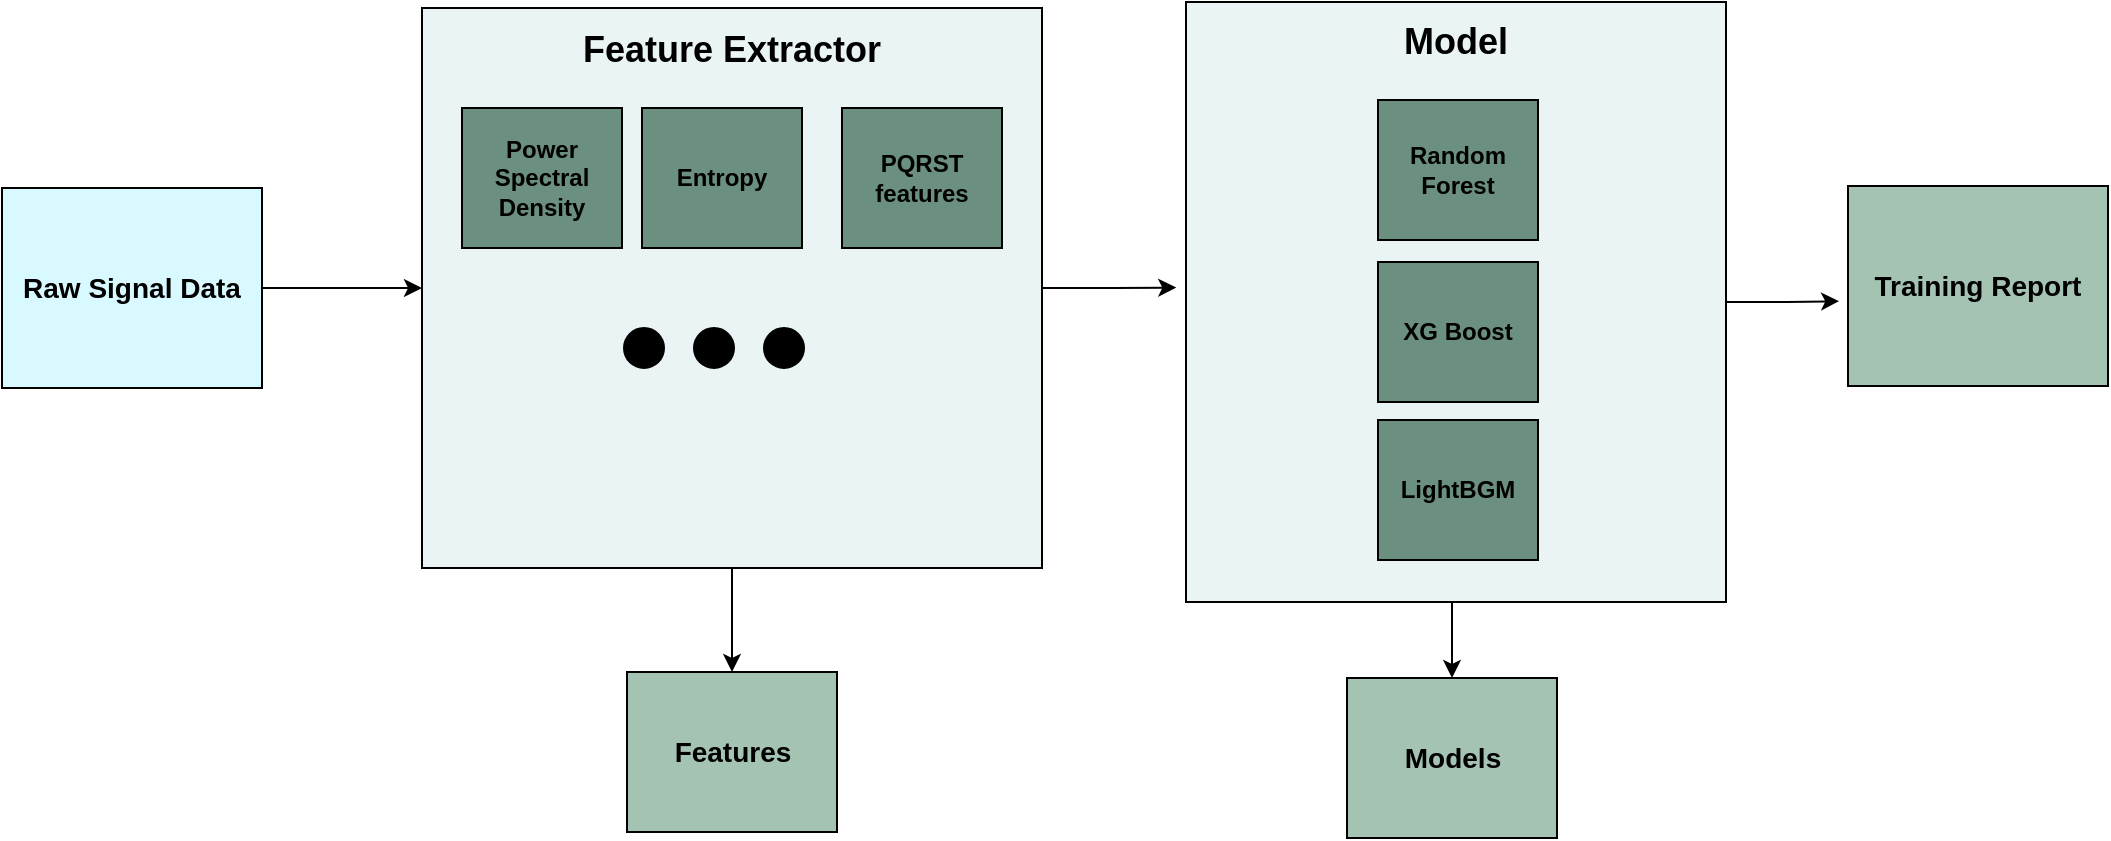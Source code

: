 <mxfile version="21.6.8" type="device">
  <diagram name="Page-1" id="4BKVkALjdeEORlxNTyL3">
    <mxGraphModel dx="1290" dy="566" grid="1" gridSize="10" guides="1" tooltips="1" connect="1" arrows="1" fold="1" page="1" pageScale="1" pageWidth="850" pageHeight="1100" math="0" shadow="0">
      <root>
        <mxCell id="0" />
        <mxCell id="1" parent="0" />
        <mxCell id="iewOWk7ZxsQTiuvKn4HQ-1" value="&lt;font style=&quot;font-size: 14px;&quot;&gt;&lt;b&gt;Raw Signal Data&lt;/b&gt;&lt;/font&gt;" style="rounded=0;whiteSpace=wrap;html=1;fillColor=#D7F9FF;" vertex="1" parent="1">
          <mxGeometry x="80" y="190" width="130" height="100" as="geometry" />
        </mxCell>
        <mxCell id="iewOWk7ZxsQTiuvKn4HQ-18" style="edgeStyle=orthogonalEdgeStyle;rounded=0;orthogonalLoop=1;jettySize=auto;html=1;exitX=0.5;exitY=1;exitDx=0;exitDy=0;entryX=0.5;entryY=0;entryDx=0;entryDy=0;" edge="1" parent="1" source="iewOWk7ZxsQTiuvKn4HQ-2" target="iewOWk7ZxsQTiuvKn4HQ-13">
          <mxGeometry relative="1" as="geometry" />
        </mxCell>
        <mxCell id="iewOWk7ZxsQTiuvKn4HQ-21" style="edgeStyle=orthogonalEdgeStyle;rounded=0;orthogonalLoop=1;jettySize=auto;html=1;exitX=1;exitY=0.5;exitDx=0;exitDy=0;entryX=-0.018;entryY=0.476;entryDx=0;entryDy=0;entryPerimeter=0;" edge="1" parent="1" source="iewOWk7ZxsQTiuvKn4HQ-2" target="iewOWk7ZxsQTiuvKn4HQ-9">
          <mxGeometry relative="1" as="geometry" />
        </mxCell>
        <mxCell id="iewOWk7ZxsQTiuvKn4HQ-2" value="&lt;b&gt;&lt;font style=&quot;font-size: 18px;&quot;&gt;Feature Extractor&lt;br&gt;&lt;br&gt;&lt;br&gt;&lt;br&gt;&lt;br&gt;&lt;br&gt;&lt;br&gt;&lt;br&gt;&lt;br&gt;&lt;br&gt;&lt;br&gt;&lt;br&gt;&lt;/font&gt;&lt;/b&gt;" style="rounded=0;whiteSpace=wrap;html=1;align=center;fillColor=#EAF4F4;" vertex="1" parent="1">
          <mxGeometry x="290" y="100" width="310" height="280" as="geometry" />
        </mxCell>
        <mxCell id="iewOWk7ZxsQTiuvKn4HQ-3" value="&lt;b&gt;Power Spectral Density&lt;/b&gt;" style="rounded=0;whiteSpace=wrap;html=1;fillColor=#6B9080;" vertex="1" parent="1">
          <mxGeometry x="310" y="150" width="80" height="70" as="geometry" />
        </mxCell>
        <mxCell id="iewOWk7ZxsQTiuvKn4HQ-4" value="&lt;b&gt;Entropy&lt;/b&gt;" style="rounded=0;whiteSpace=wrap;html=1;fillColor=#6B9080;" vertex="1" parent="1">
          <mxGeometry x="400" y="150" width="80" height="70" as="geometry" />
        </mxCell>
        <mxCell id="iewOWk7ZxsQTiuvKn4HQ-5" value="&lt;b&gt;PQRST features&lt;/b&gt;" style="rounded=0;whiteSpace=wrap;html=1;fillColor=#6B9080;" vertex="1" parent="1">
          <mxGeometry x="500" y="150" width="80" height="70" as="geometry" />
        </mxCell>
        <mxCell id="iewOWk7ZxsQTiuvKn4HQ-6" value="" style="ellipse;whiteSpace=wrap;html=1;aspect=fixed;strokeColor=#000000;fillColor=#000000;" vertex="1" parent="1">
          <mxGeometry x="391" y="260" width="20" height="20" as="geometry" />
        </mxCell>
        <mxCell id="iewOWk7ZxsQTiuvKn4HQ-7" value="" style="ellipse;whiteSpace=wrap;html=1;aspect=fixed;strokeColor=#000000;fillColor=#000000;" vertex="1" parent="1">
          <mxGeometry x="426" y="260" width="20" height="20" as="geometry" />
        </mxCell>
        <mxCell id="iewOWk7ZxsQTiuvKn4HQ-8" value="" style="ellipse;whiteSpace=wrap;html=1;aspect=fixed;strokeColor=#000000;fillColor=#000000;" vertex="1" parent="1">
          <mxGeometry x="461" y="260" width="20" height="20" as="geometry" />
        </mxCell>
        <mxCell id="iewOWk7ZxsQTiuvKn4HQ-19" style="edgeStyle=orthogonalEdgeStyle;rounded=0;orthogonalLoop=1;jettySize=auto;html=1;exitX=0.5;exitY=1;exitDx=0;exitDy=0;entryX=0.5;entryY=0;entryDx=0;entryDy=0;" edge="1" parent="1" source="iewOWk7ZxsQTiuvKn4HQ-9" target="iewOWk7ZxsQTiuvKn4HQ-14">
          <mxGeometry relative="1" as="geometry" />
        </mxCell>
        <mxCell id="iewOWk7ZxsQTiuvKn4HQ-20" style="edgeStyle=orthogonalEdgeStyle;rounded=0;orthogonalLoop=1;jettySize=auto;html=1;entryX=-0.034;entryY=0.576;entryDx=0;entryDy=0;entryPerimeter=0;" edge="1" parent="1" source="iewOWk7ZxsQTiuvKn4HQ-9" target="iewOWk7ZxsQTiuvKn4HQ-16">
          <mxGeometry relative="1" as="geometry" />
        </mxCell>
        <mxCell id="iewOWk7ZxsQTiuvKn4HQ-9" value="&lt;font style=&quot;font-size: 18px;&quot;&gt;&lt;b&gt;Model&lt;br&gt;&lt;br&gt;&lt;br&gt;&lt;br&gt;&lt;br&gt;&lt;br&gt;&lt;br&gt;&lt;br&gt;&lt;br&gt;&lt;br&gt;&lt;br&gt;&lt;br&gt;&lt;br&gt;&lt;/b&gt;&lt;/font&gt;" style="rounded=0;whiteSpace=wrap;html=1;fillColor=#EAF4F4;" vertex="1" parent="1">
          <mxGeometry x="672" y="97" width="270" height="300" as="geometry" />
        </mxCell>
        <mxCell id="iewOWk7ZxsQTiuvKn4HQ-10" value="&lt;b&gt;Random&lt;br&gt;Forest&lt;/b&gt;" style="rounded=0;whiteSpace=wrap;html=1;fillColor=#6B9080;" vertex="1" parent="1">
          <mxGeometry x="768" y="146" width="80" height="70" as="geometry" />
        </mxCell>
        <mxCell id="iewOWk7ZxsQTiuvKn4HQ-11" value="&lt;b&gt;XG Boost&lt;/b&gt;" style="rounded=0;whiteSpace=wrap;html=1;fillColor=#6B9080;" vertex="1" parent="1">
          <mxGeometry x="768" y="227" width="80" height="70" as="geometry" />
        </mxCell>
        <mxCell id="iewOWk7ZxsQTiuvKn4HQ-12" value="&lt;b&gt;LightBGM&lt;/b&gt;" style="rounded=0;whiteSpace=wrap;html=1;fillColor=#6B9080;" vertex="1" parent="1">
          <mxGeometry x="768" y="306" width="80" height="70" as="geometry" />
        </mxCell>
        <mxCell id="iewOWk7ZxsQTiuvKn4HQ-13" value="&lt;font style=&quot;font-size: 14px;&quot;&gt;&lt;b&gt;Features&lt;/b&gt;&lt;/font&gt;" style="rounded=0;whiteSpace=wrap;html=1;fillColor=#A4C3B2;" vertex="1" parent="1">
          <mxGeometry x="392.5" y="432" width="105" height="80" as="geometry" />
        </mxCell>
        <mxCell id="iewOWk7ZxsQTiuvKn4HQ-14" value="&lt;b&gt;&lt;font style=&quot;font-size: 14px;&quot;&gt;Models&lt;/font&gt;&lt;/b&gt;" style="rounded=0;whiteSpace=wrap;html=1;fillColor=#A4C3B2;" vertex="1" parent="1">
          <mxGeometry x="752.5" y="435" width="105" height="80" as="geometry" />
        </mxCell>
        <mxCell id="iewOWk7ZxsQTiuvKn4HQ-16" value="&lt;font style=&quot;font-size: 14px;&quot;&gt;&lt;b&gt;Training Report&lt;/b&gt;&lt;/font&gt;" style="rounded=0;whiteSpace=wrap;html=1;fillColor=#A4C3B2;" vertex="1" parent="1">
          <mxGeometry x="1003" y="189" width="130" height="100" as="geometry" />
        </mxCell>
        <mxCell id="iewOWk7ZxsQTiuvKn4HQ-17" value="" style="endArrow=classic;html=1;rounded=0;exitX=1;exitY=0.5;exitDx=0;exitDy=0;entryX=0;entryY=0.5;entryDx=0;entryDy=0;" edge="1" parent="1" source="iewOWk7ZxsQTiuvKn4HQ-1" target="iewOWk7ZxsQTiuvKn4HQ-2">
          <mxGeometry width="50" height="50" relative="1" as="geometry">
            <mxPoint x="670" y="310" as="sourcePoint" />
            <mxPoint x="720" y="260" as="targetPoint" />
          </mxGeometry>
        </mxCell>
      </root>
    </mxGraphModel>
  </diagram>
</mxfile>
